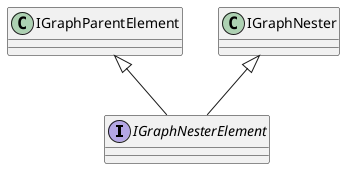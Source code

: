 @startuml
interface IGraphNesterElement {
}
IGraphParentElement <|-- IGraphNesterElement
IGraphNester <|-- IGraphNesterElement
@enduml
